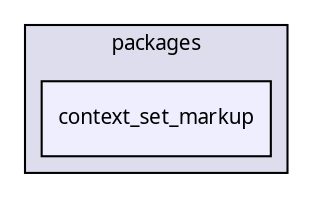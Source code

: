 digraph "packages/gui/packages/context_set/packages/context_set_markup/" {
  compound=true
  node [ fontsize="10", fontname="FreeSans.ttf"];
  edge [ labelfontsize="10", labelfontname="FreeSans.ttf"];
  subgraph clusterdir_751b0c2ff897e77ddff87f0cc4c3f774 {
    graph [ bgcolor="#ddddee", pencolor="black", label="packages" fontname="FreeSans.ttf", fontsize="10", URL="dir_751b0c2ff897e77ddff87f0cc4c3f774.html"]
  dir_0f428da404134a66d44dad02ac04edd2 [shape=box, label="context_set_markup", style="filled", fillcolor="#eeeeff", pencolor="black", URL="dir_0f428da404134a66d44dad02ac04edd2.html"];
  }
}
